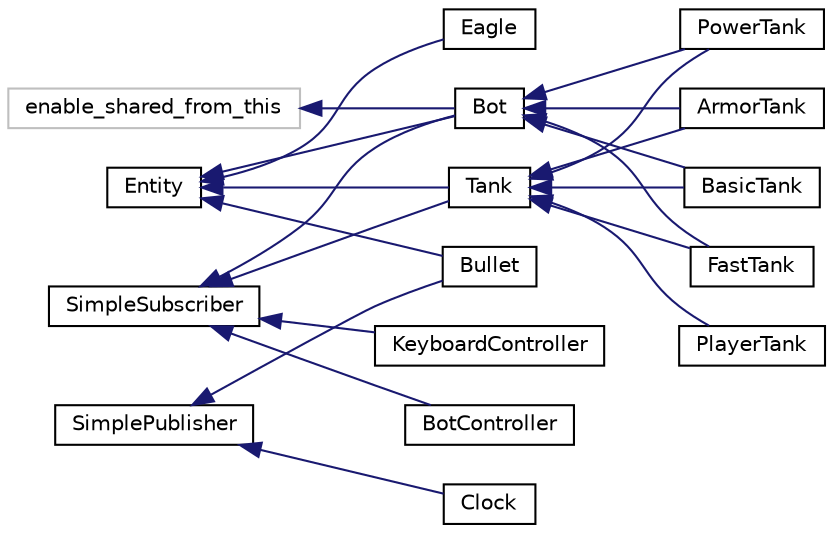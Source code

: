 digraph "Graphical Class Hierarchy"
{
 // INTERACTIVE_SVG=YES
 // LATEX_PDF_SIZE
  bgcolor="transparent";
  edge [fontname="Helvetica",fontsize="10",labelfontname="Helvetica",labelfontsize="10"];
  node [fontname="Helvetica",fontsize="10",shape=record];
  rankdir="LR";
  Node74 [label="enable_shared_from_this",height=0.2,width=0.4,color="grey75",tooltip=" "];
  Node74 -> Node1 [dir="back",color="midnightblue",fontsize="10",style="solid",fontname="Helvetica"];
  Node1 [label="Bot",height=0.2,width=0.4,color="black",URL="$class_bot.html",tooltip=" "];
  Node1 -> Node2 [dir="back",color="midnightblue",fontsize="10",style="solid",fontname="Helvetica"];
  Node2 [label="ArmorTank",height=0.2,width=0.4,color="black",URL="$class_armor_tank.html",tooltip=" "];
  Node1 -> Node3 [dir="back",color="midnightblue",fontsize="10",style="solid",fontname="Helvetica"];
  Node3 [label="BasicTank",height=0.2,width=0.4,color="black",URL="$class_basic_tank.html",tooltip=" "];
  Node1 -> Node4 [dir="back",color="midnightblue",fontsize="10",style="solid",fontname="Helvetica"];
  Node4 [label="FastTank",height=0.2,width=0.4,color="black",URL="$class_fast_tank.html",tooltip=" "];
  Node1 -> Node5 [dir="back",color="midnightblue",fontsize="10",style="solid",fontname="Helvetica"];
  Node5 [label="PowerTank",height=0.2,width=0.4,color="black",URL="$class_power_tank.html",tooltip=" "];
  Node70 [label="Entity",height=0.2,width=0.4,color="black",URL="$class_entity.html",tooltip=" "];
  Node70 -> Node1 [dir="back",color="midnightblue",fontsize="10",style="solid",fontname="Helvetica"];
  Node70 -> Node20 [dir="back",color="midnightblue",fontsize="10",style="solid",fontname="Helvetica"];
  Node20 [label="Bullet",height=0.2,width=0.4,color="black",URL="$class_bullet.html",tooltip=" "];
  Node70 -> Node71 [dir="back",color="midnightblue",fontsize="10",style="solid",fontname="Helvetica"];
  Node71 [label="Eagle",height=0.2,width=0.4,color="black",URL="$class_eagle.html",tooltip=" "];
  Node70 -> Node8 [dir="back",color="midnightblue",fontsize="10",style="solid",fontname="Helvetica"];
  Node8 [label="Tank",height=0.2,width=0.4,color="black",URL="$class_tank.html",tooltip="Base class for tank representation."];
  Node8 -> Node2 [dir="back",color="midnightblue",fontsize="10",style="solid",fontname="Helvetica"];
  Node8 -> Node3 [dir="back",color="midnightblue",fontsize="10",style="solid",fontname="Helvetica"];
  Node8 -> Node4 [dir="back",color="midnightblue",fontsize="10",style="solid",fontname="Helvetica"];
  Node8 -> Node9 [dir="back",color="midnightblue",fontsize="10",style="solid",fontname="Helvetica"];
  Node9 [label="PlayerTank",height=0.2,width=0.4,color="black",URL="$class_player_tank.html",tooltip=" "];
  Node8 -> Node5 [dir="back",color="midnightblue",fontsize="10",style="solid",fontname="Helvetica"];
  Node19 [label="SimplePublisher",height=0.2,width=0.4,color="black",URL="$class_simple_publisher.html",tooltip=" "];
  Node19 -> Node20 [dir="back",color="midnightblue",fontsize="10",style="solid",fontname="Helvetica"];
  Node19 -> Node21 [dir="back",color="midnightblue",fontsize="10",style="solid",fontname="Helvetica"];
  Node21 [label="Clock",height=0.2,width=0.4,color="black",URL="$class_clock.html",tooltip="Represents an externally controlled clock running at a given frequency."];
  Node0 [label="SimpleSubscriber",height=0.2,width=0.4,color="black",URL="$class_simple_subscriber.html",tooltip=" "];
  Node0 -> Node1 [dir="back",color="midnightblue",fontsize="10",style="solid",fontname="Helvetica"];
  Node0 -> Node6 [dir="back",color="midnightblue",fontsize="10",style="solid",fontname="Helvetica"];
  Node6 [label="BotController",height=0.2,width=0.4,color="black",URL="$class_bot_controller.html",tooltip=" "];
  Node0 -> Node7 [dir="back",color="midnightblue",fontsize="10",style="solid",fontname="Helvetica"];
  Node7 [label="KeyboardController",height=0.2,width=0.4,color="black",URL="$class_keyboard_controller.html",tooltip=" "];
  Node0 -> Node8 [dir="back",color="midnightblue",fontsize="10",style="solid",fontname="Helvetica"];
}
